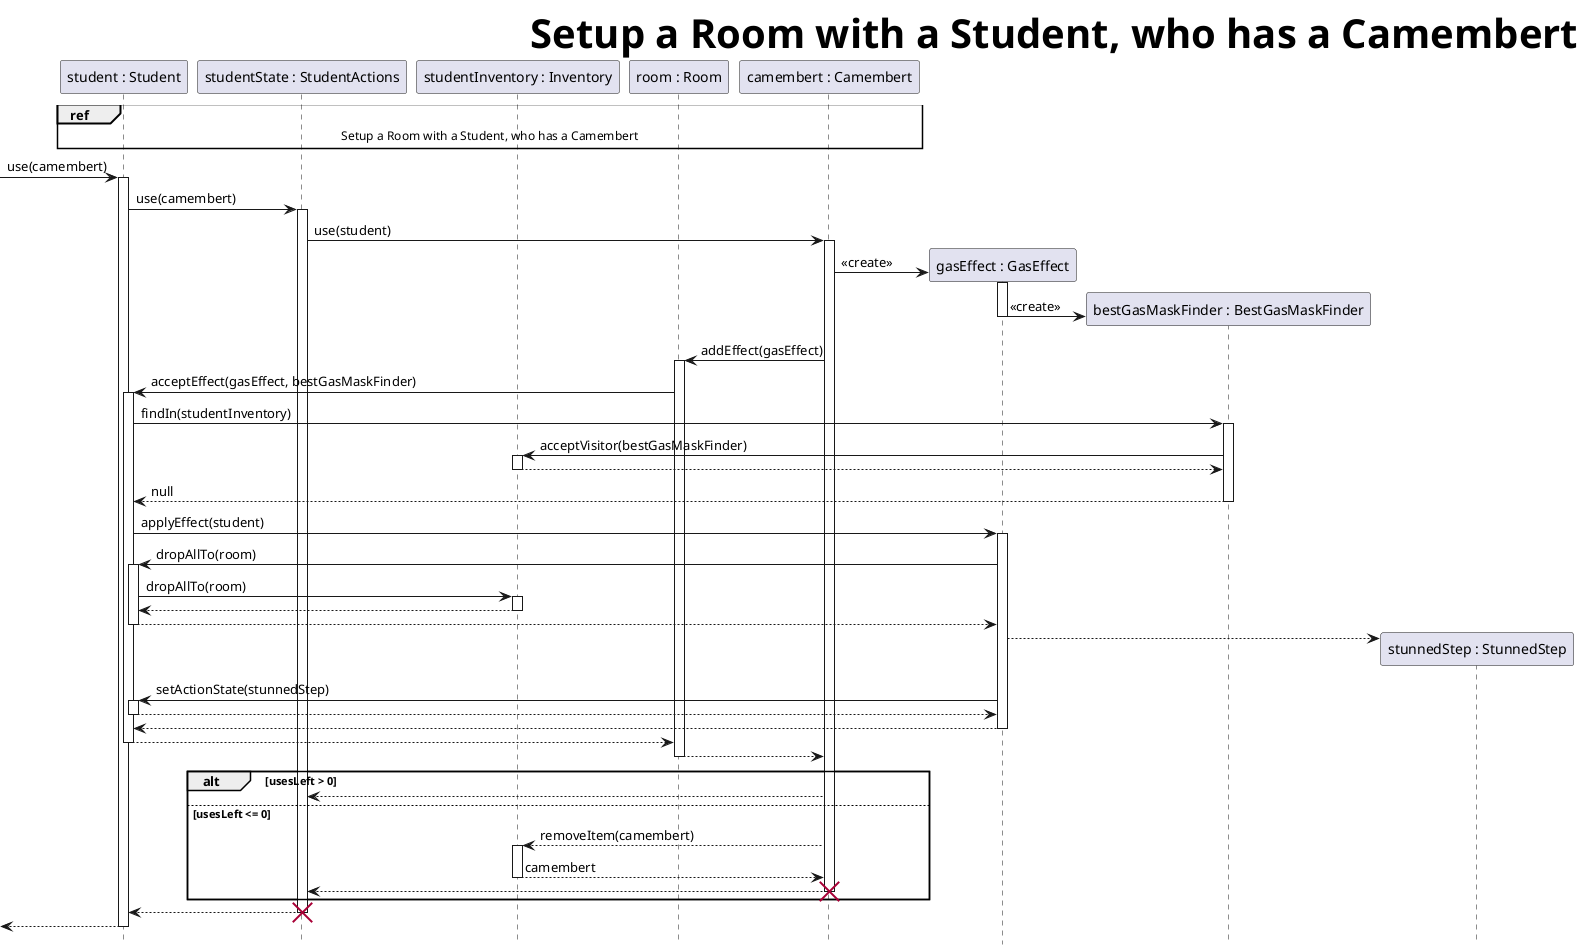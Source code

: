 @startuml RoomSplitWithEffects
skinparam headerFontSize 40
skinparam HeaderFontColor #000000
skinparam HeaderFontStyle bold
header Setup a Room with a Student, who has a Camembert
hide footbox

participant S1 as "student : Student"
participant S1S as "studentState : StudentActions"
participant S1I as "studentInventory : Inventory"
participant R as "room : Room"
participant C as "camembert : Camembert"

ref over S1, C: Setup a Room with a Student, who has a Camembert
-> S1 ++: use(camembert)
S1 -> S1S ++: use(camembert)
S1S -> C ++: use(student)
create G as "gasEffect : GasEffect"
C -> G ++: <<create>>
create F as "bestGasMaskFinder : BestGasMaskFinder"
G -> F : <<create>>
deactivate G
C -> R ++: addEffect(gasEffect)
    R -> S1 ++ : acceptEffect(gasEffect, bestGasMaskFinder)
    S1 -> F ++: findIn(studentInventory)
    F -> S1I ++: acceptVisitor(bestGasMaskFinder)
    return
    return null
    S1 -> G ++ : applyEffect(student)
    G -> S1 ++: dropAllTo(room)
    S1 -> S1I ++ : dropAllTo(room)
    return
    return
    create S as "stunnedStep : StunnedStep"
    G --> S <<create>>

    G -> S1 ++: setActionState(stunnedStep)
    return
return 
return 
return

alt usesLeft > 0
    C --> S1S
else usesLeft <= 0
    C --> S1I++: removeItem(camembert)
    return camembert
    return
    destroy C
end

return
destroy S1S
return

@enduml

